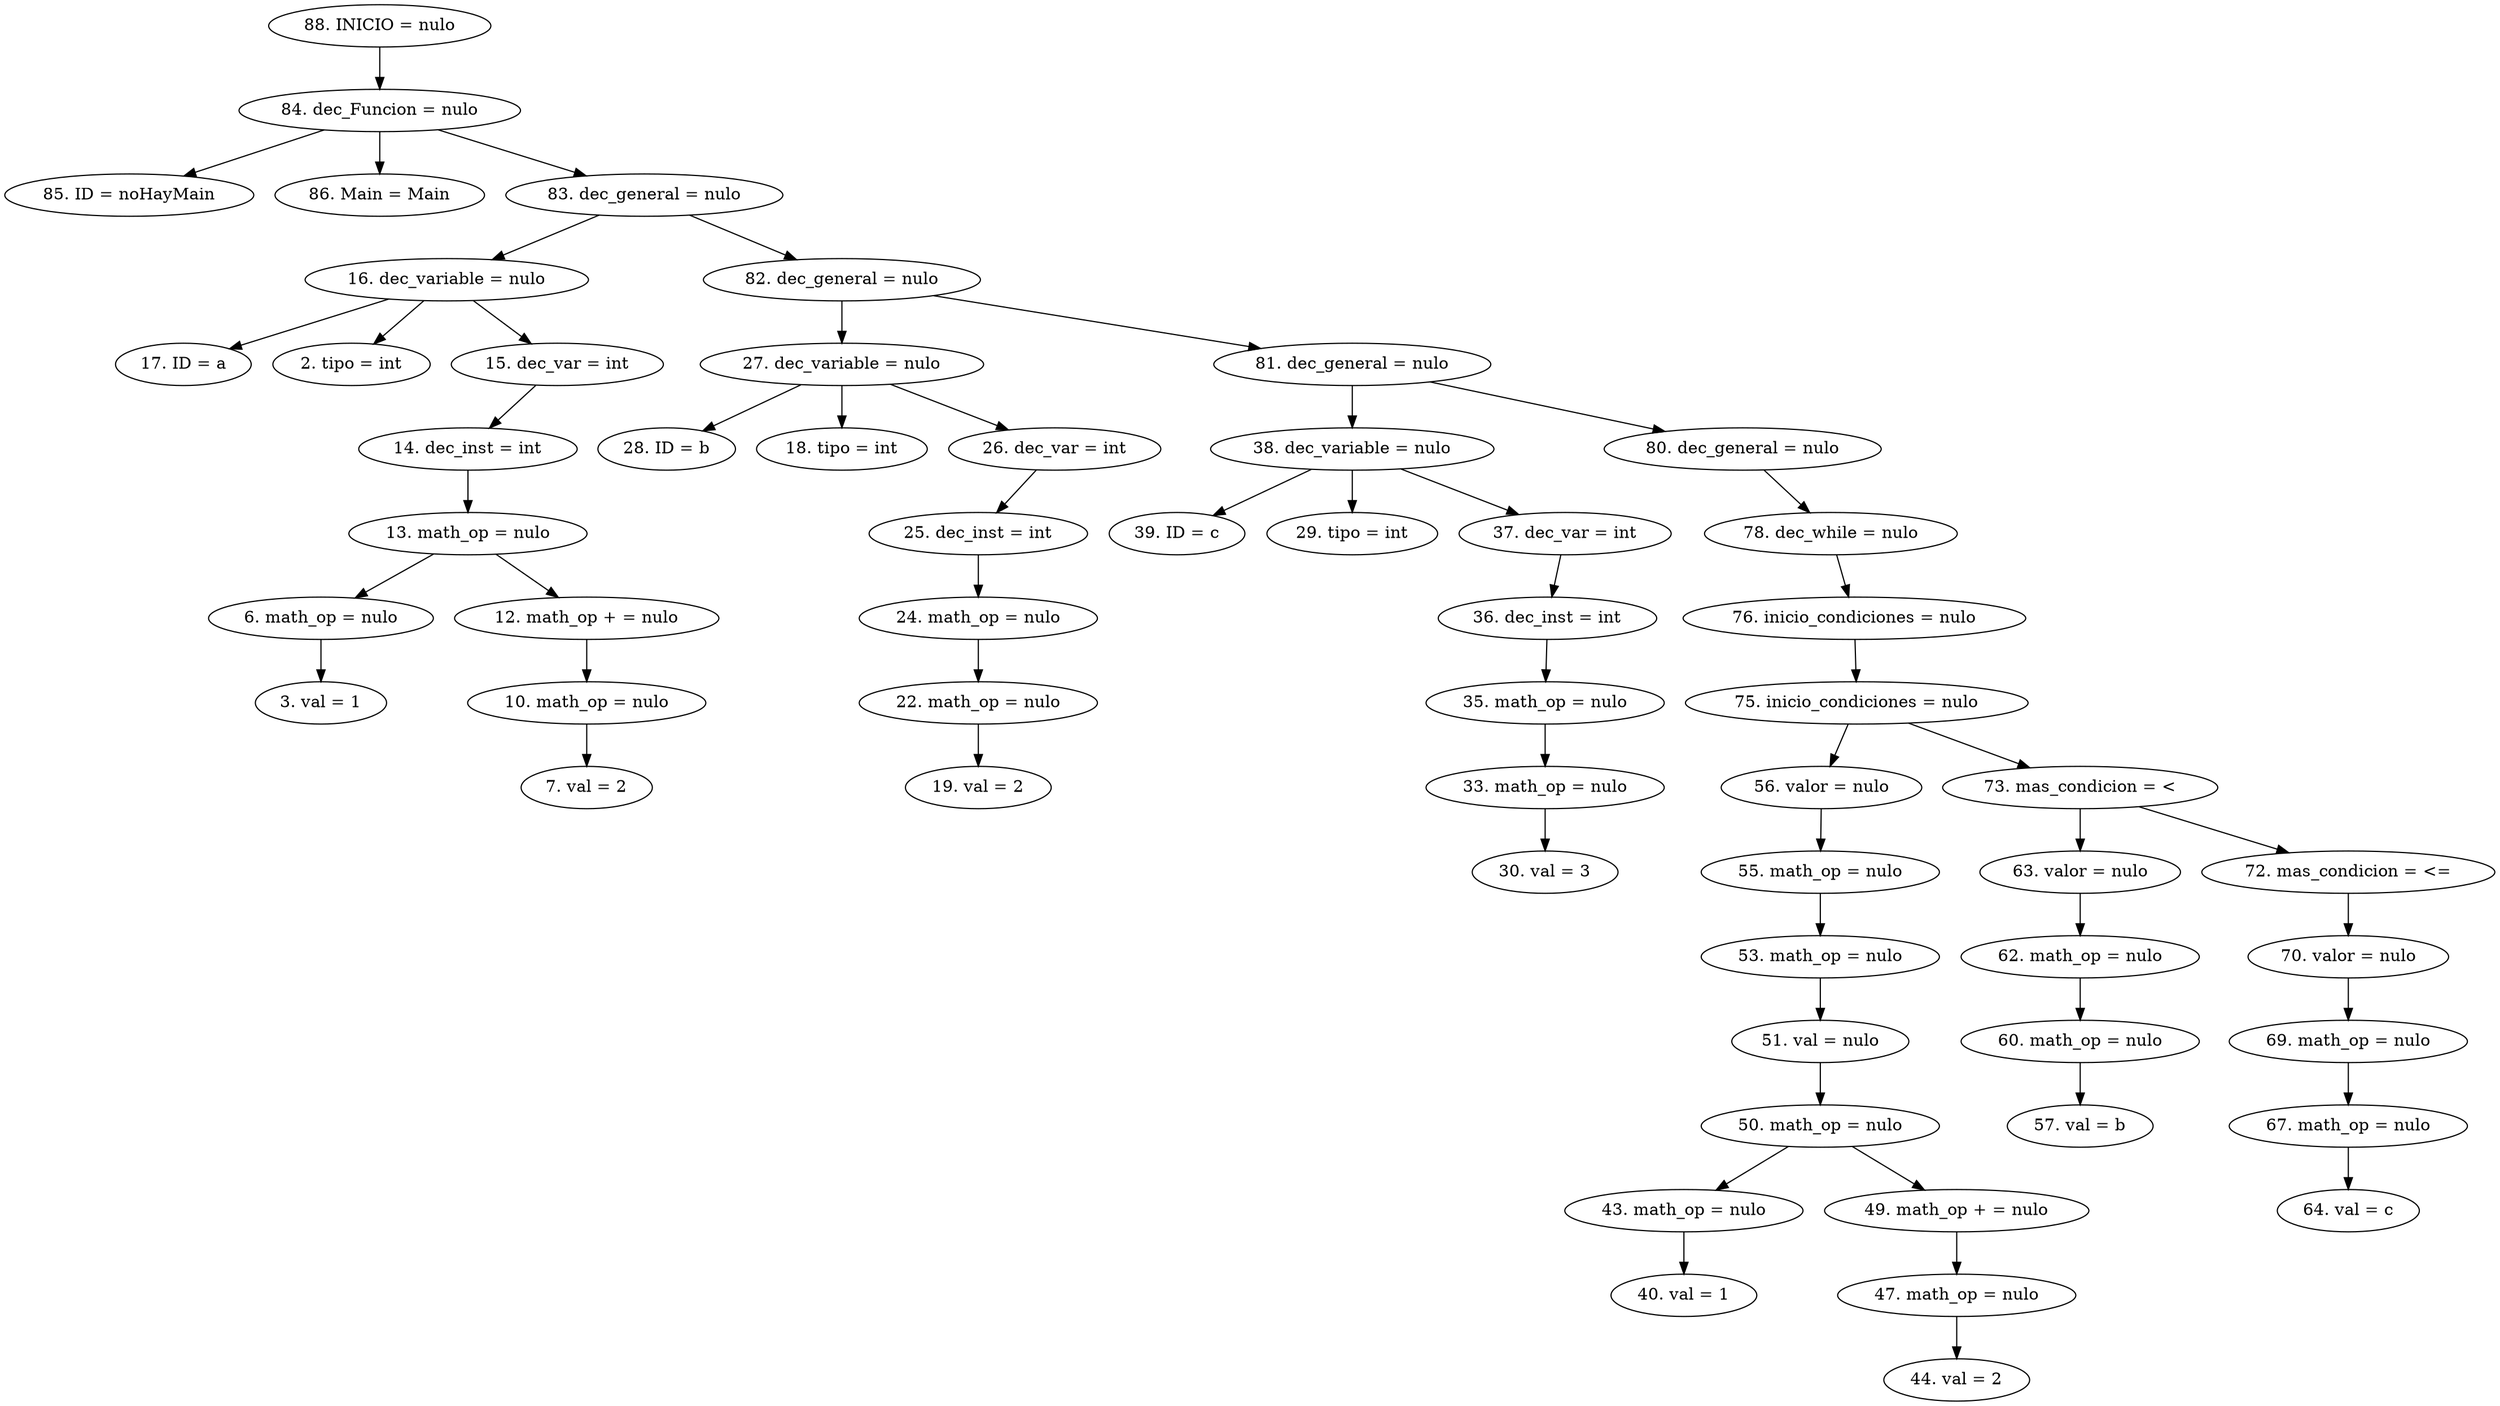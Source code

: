 digraph G {
"88. INICIO = nulo"->"84. dec_Funcion = nulo"
"84. dec_Funcion = nulo"->"85. ID = noHayMain"
"84. dec_Funcion = nulo"->"86. Main = Main"
"84. dec_Funcion = nulo"->"83. dec_general = nulo"
"83. dec_general = nulo"->"16. dec_variable = nulo"
"16. dec_variable = nulo"->"17. ID = a"
"16. dec_variable = nulo"->"2. tipo = int"
"16. dec_variable = nulo"->"15. dec_var = int"
"15. dec_var = int"->"14. dec_inst = int"
"14. dec_inst = int"->"13. math_op = nulo"
"13. math_op = nulo"->"6. math_op = nulo"
"6. math_op = nulo"->"3. val = 1"
"13. math_op = nulo"->"12. math_op + = nulo"
"12. math_op + = nulo"->"10. math_op = nulo"
"10. math_op = nulo"->"7. val = 2"
"83. dec_general = nulo"->"82. dec_general = nulo"
"82. dec_general = nulo"->"27. dec_variable = nulo"
"27. dec_variable = nulo"->"28. ID = b"
"27. dec_variable = nulo"->"18. tipo = int"
"27. dec_variable = nulo"->"26. dec_var = int"
"26. dec_var = int"->"25. dec_inst = int"
"25. dec_inst = int"->"24. math_op = nulo"
"24. math_op = nulo"->"22. math_op = nulo"
"22. math_op = nulo"->"19. val = 2"
"82. dec_general = nulo"->"81. dec_general = nulo"
"81. dec_general = nulo"->"38. dec_variable = nulo"
"38. dec_variable = nulo"->"39. ID = c"
"38. dec_variable = nulo"->"29. tipo = int"
"38. dec_variable = nulo"->"37. dec_var = int"
"37. dec_var = int"->"36. dec_inst = int"
"36. dec_inst = int"->"35. math_op = nulo"
"35. math_op = nulo"->"33. math_op = nulo"
"33. math_op = nulo"->"30. val = 3"
"81. dec_general = nulo"->"80. dec_general = nulo"
"80. dec_general = nulo"->"78. dec_while = nulo"
"78. dec_while = nulo"->"76. inicio_condiciones = nulo"
"76. inicio_condiciones = nulo"->"75. inicio_condiciones = nulo"
"75. inicio_condiciones = nulo"->"56. valor = nulo"
"56. valor = nulo"->"55. math_op = nulo"
"55. math_op = nulo"->"53. math_op = nulo"
"53. math_op = nulo"->"51. val = nulo"
"51. val = nulo"->"50. math_op = nulo"
"50. math_op = nulo"->"43. math_op = nulo"
"43. math_op = nulo"->"40. val = 1"
"50. math_op = nulo"->"49. math_op + = nulo"
"49. math_op + = nulo"->"47. math_op = nulo"
"47. math_op = nulo"->"44. val = 2"
"75. inicio_condiciones = nulo"->"73. mas_condicion = <"
"73. mas_condicion = <"->"63. valor = nulo"
"63. valor = nulo"->"62. math_op = nulo"
"62. math_op = nulo"->"60. math_op = nulo"
"60. math_op = nulo"->"57. val = b"
"73. mas_condicion = <"->"72. mas_condicion = <="
"72. mas_condicion = <="->"70. valor = nulo"
"70. valor = nulo"->"69. math_op = nulo"
"69. math_op = nulo"->"67. math_op = nulo"
"67. math_op = nulo"->"64. val = c"


}
